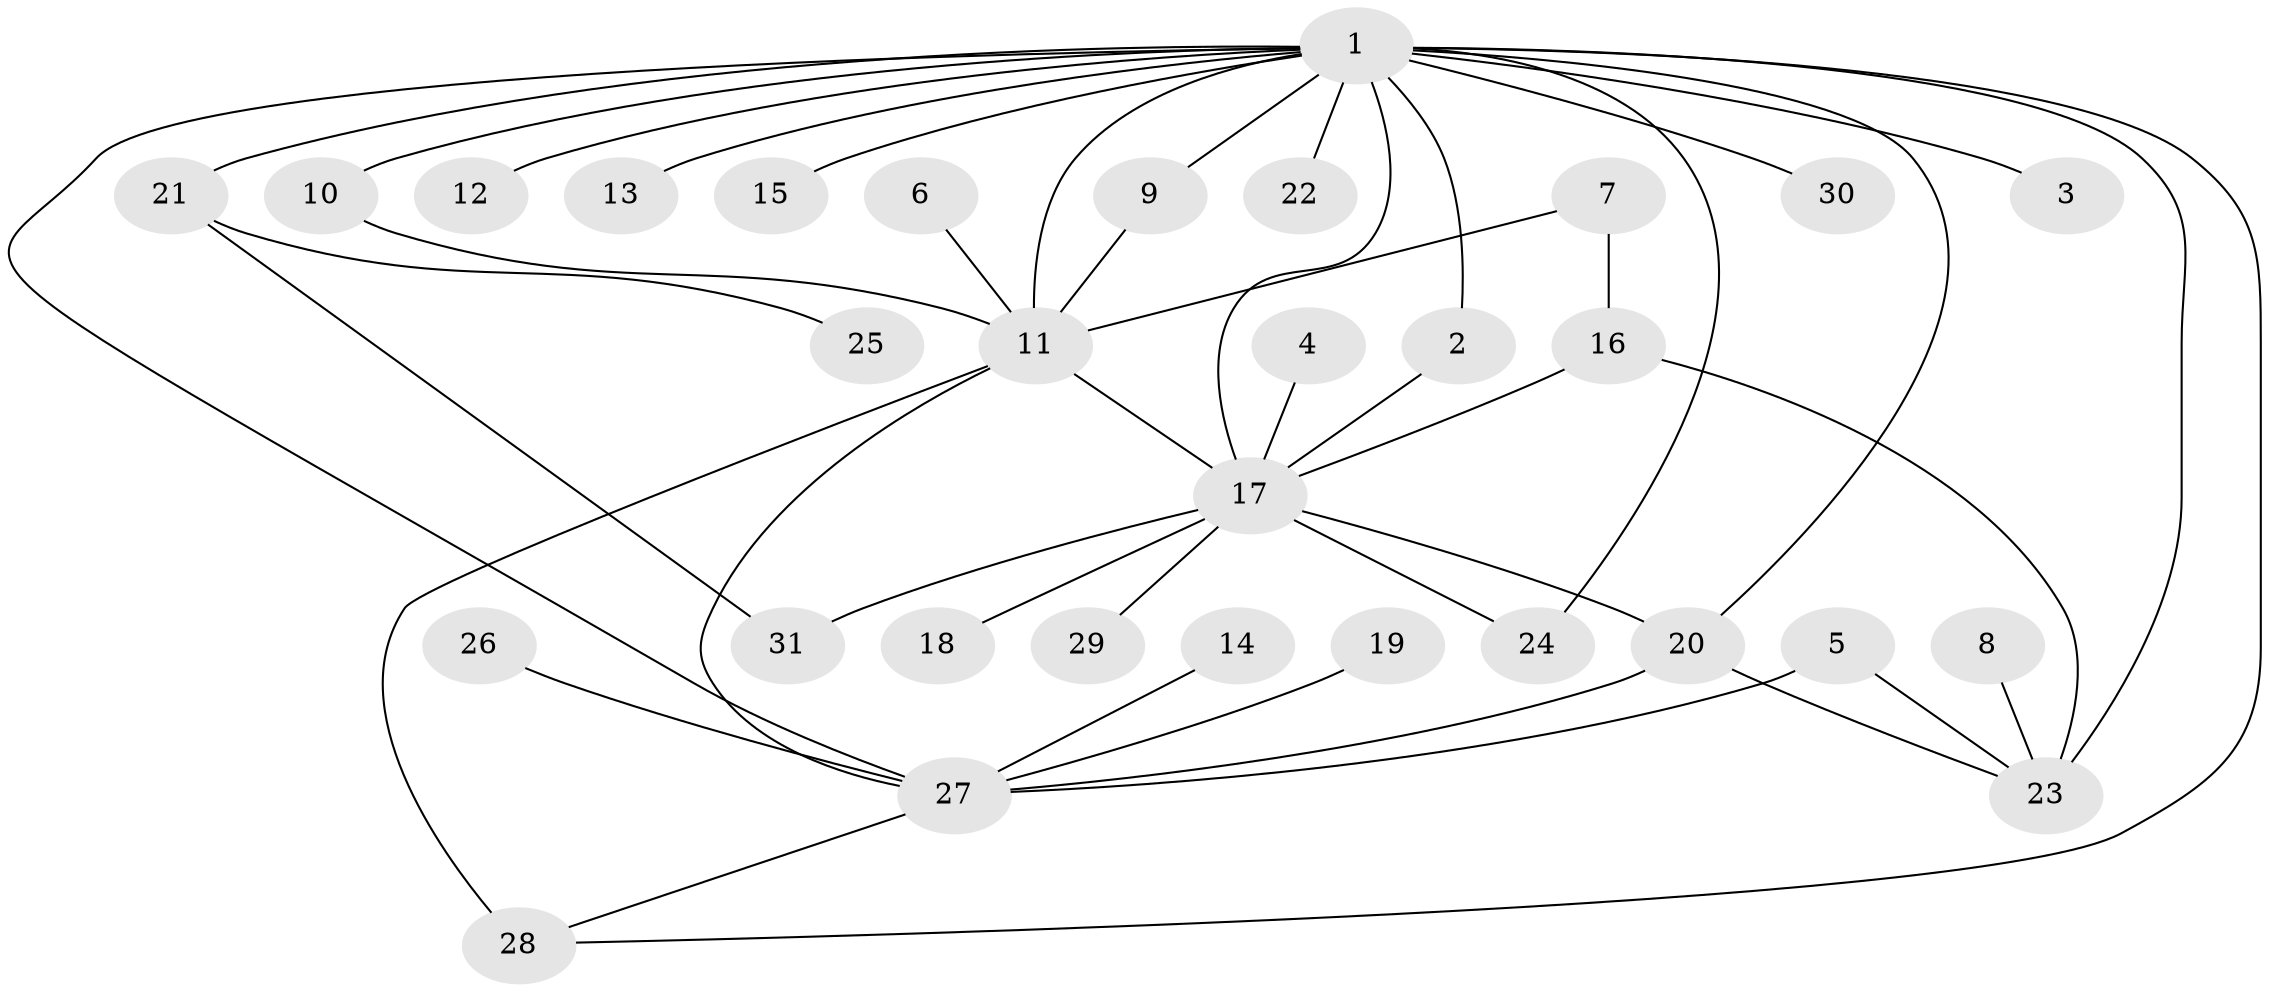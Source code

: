 // original degree distribution, {12: 0.03333333333333333, 14: 0.016666666666666666, 3: 0.15, 2: 0.25, 1: 0.4166666666666667, 19: 0.016666666666666666, 9: 0.016666666666666666, 6: 0.016666666666666666, 4: 0.05, 5: 0.03333333333333333}
// Generated by graph-tools (version 1.1) at 2025/25/03/09/25 03:25:59]
// undirected, 31 vertices, 45 edges
graph export_dot {
graph [start="1"]
  node [color=gray90,style=filled];
  1;
  2;
  3;
  4;
  5;
  6;
  7;
  8;
  9;
  10;
  11;
  12;
  13;
  14;
  15;
  16;
  17;
  18;
  19;
  20;
  21;
  22;
  23;
  24;
  25;
  26;
  27;
  28;
  29;
  30;
  31;
  1 -- 2 [weight=1.0];
  1 -- 3 [weight=1.0];
  1 -- 9 [weight=1.0];
  1 -- 10 [weight=1.0];
  1 -- 11 [weight=2.0];
  1 -- 12 [weight=1.0];
  1 -- 13 [weight=1.0];
  1 -- 15 [weight=1.0];
  1 -- 17 [weight=1.0];
  1 -- 20 [weight=2.0];
  1 -- 21 [weight=1.0];
  1 -- 22 [weight=1.0];
  1 -- 23 [weight=2.0];
  1 -- 24 [weight=1.0];
  1 -- 27 [weight=1.0];
  1 -- 28 [weight=1.0];
  1 -- 30 [weight=1.0];
  2 -- 17 [weight=1.0];
  4 -- 17 [weight=1.0];
  5 -- 23 [weight=1.0];
  5 -- 27 [weight=1.0];
  6 -- 11 [weight=1.0];
  7 -- 11 [weight=1.0];
  7 -- 16 [weight=1.0];
  8 -- 23 [weight=1.0];
  9 -- 11 [weight=1.0];
  10 -- 11 [weight=1.0];
  11 -- 17 [weight=3.0];
  11 -- 27 [weight=2.0];
  11 -- 28 [weight=2.0];
  14 -- 27 [weight=2.0];
  16 -- 17 [weight=3.0];
  16 -- 23 [weight=1.0];
  17 -- 18 [weight=1.0];
  17 -- 20 [weight=1.0];
  17 -- 24 [weight=1.0];
  17 -- 29 [weight=1.0];
  17 -- 31 [weight=1.0];
  19 -- 27 [weight=1.0];
  20 -- 23 [weight=1.0];
  20 -- 27 [weight=1.0];
  21 -- 25 [weight=1.0];
  21 -- 31 [weight=1.0];
  26 -- 27 [weight=1.0];
  27 -- 28 [weight=1.0];
}
